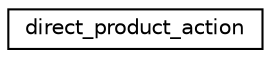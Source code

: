 digraph "Graphical Class Hierarchy"
{
  edge [fontname="Helvetica",fontsize="10",labelfontname="Helvetica",labelfontsize="10"];
  node [fontname="Helvetica",fontsize="10",shape=record];
  rankdir="LR";
  Node0 [label="direct_product_action",height=0.2,width=0.4,color="black", fillcolor="white", style="filled",URL="$d3/d78/classdirect__product__action.html"];
}

